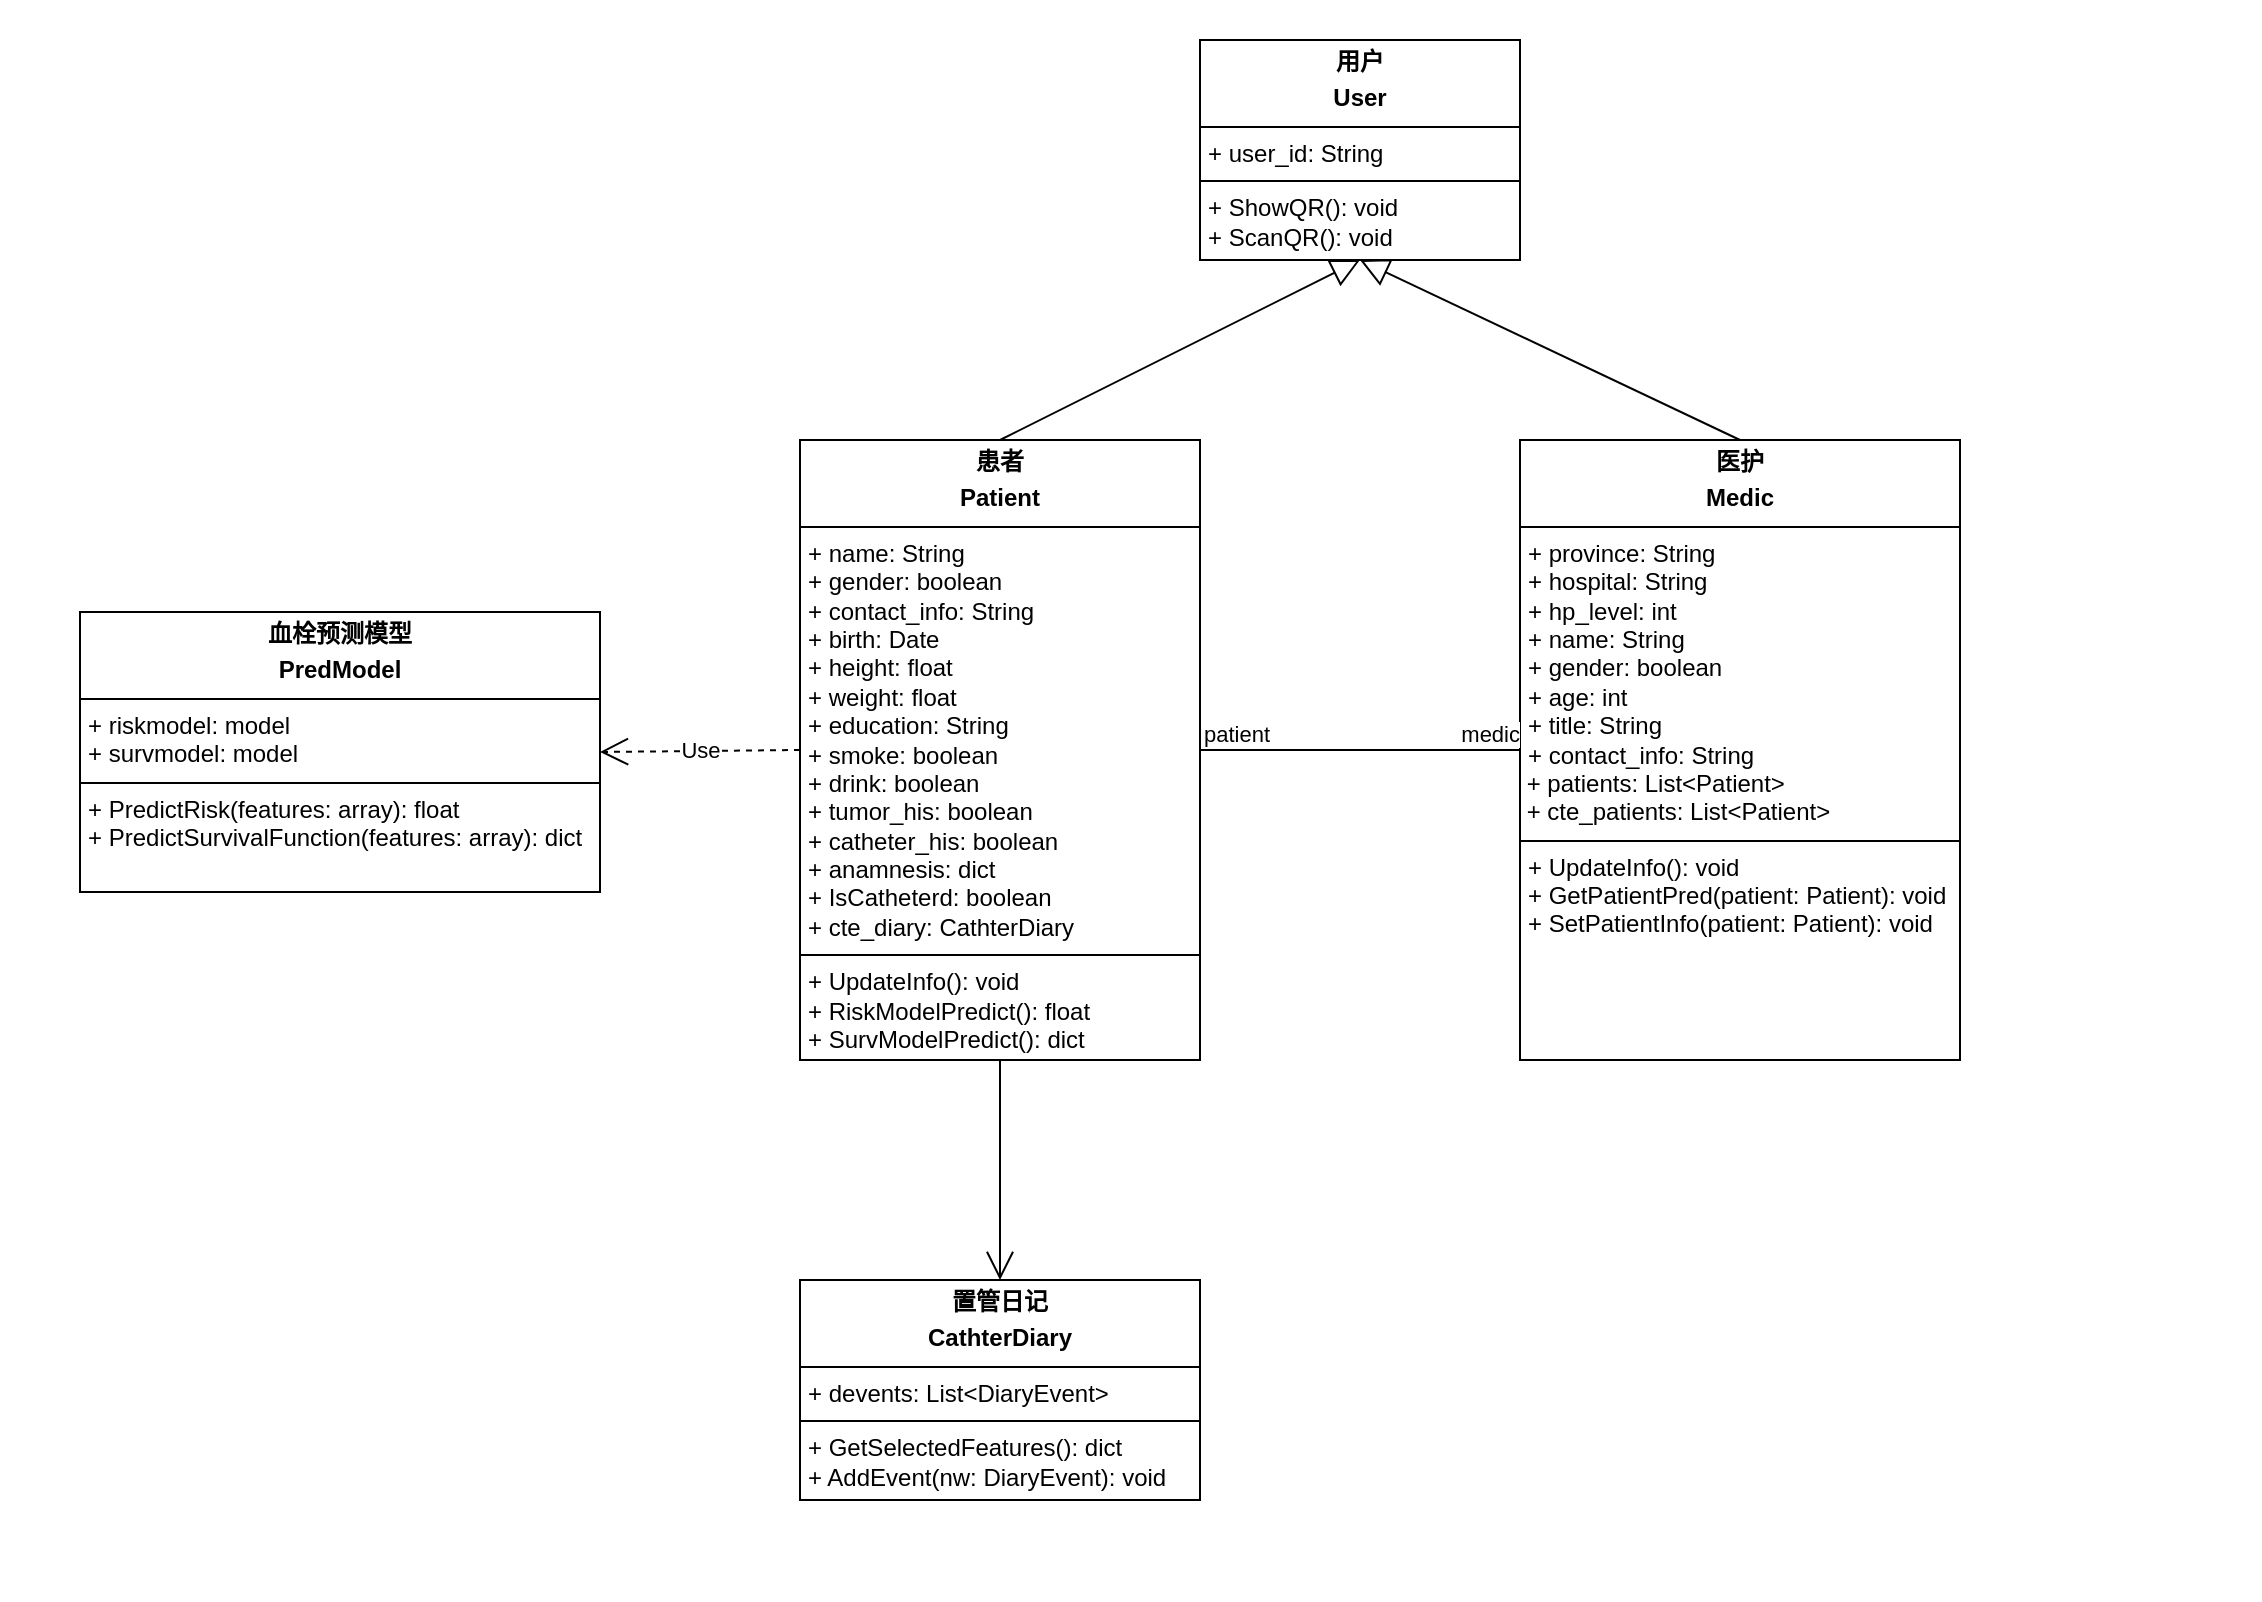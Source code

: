 <mxfile version="24.2.5" type="github">
  <diagram name="Page-1" id="9f46799a-70d6-7492-0946-bef42562c5a5">
    <mxGraphModel dx="2372" dy="686" grid="1" gridSize="10" guides="1" tooltips="1" connect="1" arrows="1" fold="1" page="1" pageScale="1" pageWidth="1100" pageHeight="850" background="none" math="0" shadow="0">
      <root>
        <mxCell id="0" />
        <mxCell id="1" parent="0" />
        <mxCell id="KEdp7Dv5nMZ1zNsUdraF-49" value="" style="rounded=0;whiteSpace=wrap;html=1;movable=1;resizable=1;rotatable=1;deletable=1;editable=1;locked=0;connectable=1;strokeColor=none;" vertex="1" parent="1">
          <mxGeometry x="-70" y="20" width="1130" height="800" as="geometry" />
        </mxCell>
        <mxCell id="KEdp7Dv5nMZ1zNsUdraF-30" value="&lt;p style=&quot;margin:0px;margin-top:4px;text-align:center;&quot;&gt;&lt;b&gt;置管日记&lt;/b&gt;&lt;/p&gt;&lt;p style=&quot;margin:0px;margin-top:4px;text-align:center;&quot;&gt;&lt;b&gt;CathterDiary&lt;/b&gt;&lt;/p&gt;&lt;hr size=&quot;1&quot; style=&quot;border-style:solid;&quot;&gt;&lt;p style=&quot;margin:0px;margin-left:4px;&quot;&gt;+ devents: List&amp;lt;DiaryEvent&amp;gt;&lt;/p&gt;&lt;hr size=&quot;1&quot; style=&quot;border-style:solid;&quot;&gt;&lt;p style=&quot;margin:0px;margin-left:4px;&quot;&gt;+ GetSelectedFeatures(): dict&lt;/p&gt;&lt;p style=&quot;margin:0px;margin-left:4px;&quot;&gt;+ AddEvent(nw: DiaryEvent): void&lt;/p&gt;" style="verticalAlign=top;align=left;overflow=fill;html=1;whiteSpace=wrap;" vertex="1" parent="1">
          <mxGeometry x="330" y="660" width="200" height="110" as="geometry" />
        </mxCell>
        <mxCell id="KEdp7Dv5nMZ1zNsUdraF-32" value="&lt;p style=&quot;margin:0px;margin-top:4px;text-align:center;&quot;&gt;&lt;b&gt;患者&lt;/b&gt;&lt;/p&gt;&lt;p style=&quot;margin:0px;margin-top:4px;text-align:center;&quot;&gt;&lt;b&gt;Patient&lt;/b&gt;&lt;/p&gt;&lt;hr size=&quot;1&quot; style=&quot;border-style:solid;&quot;&gt;&lt;p style=&quot;margin:0px;margin-left:4px;&quot;&gt;+ name: String&lt;/p&gt;&lt;p style=&quot;margin:0px;margin-left:4px;&quot;&gt;+ gender: boolean&lt;/p&gt;&lt;p style=&quot;margin:0px;margin-left:4px;&quot;&gt;+ contact_info: String&lt;/p&gt;&lt;p style=&quot;margin:0px;margin-left:4px;&quot;&gt;+ birth: Date&lt;/p&gt;&lt;p style=&quot;margin:0px;margin-left:4px;&quot;&gt;+ height: float&lt;/p&gt;&lt;p style=&quot;margin:0px;margin-left:4px;&quot;&gt;+ weight: float&lt;/p&gt;&lt;p style=&quot;margin:0px;margin-left:4px;&quot;&gt;+ education: String&lt;/p&gt;&lt;p style=&quot;margin:0px;margin-left:4px;&quot;&gt;+ smoke: boolean&lt;/p&gt;&lt;p style=&quot;margin:0px;margin-left:4px;&quot;&gt;+ drink: boolean&lt;/p&gt;&lt;p style=&quot;margin:0px;margin-left:4px;&quot;&gt;+ tumor_his: boolean&lt;/p&gt;&lt;p style=&quot;margin:0px;margin-left:4px;&quot;&gt;+ catheter_his: boolean&lt;/p&gt;&lt;p style=&quot;margin:0px;margin-left:4px;&quot;&gt;+ anamnesis: dict&lt;/p&gt;&lt;p style=&quot;margin:0px;margin-left:4px;&quot;&gt;+ IsCatheterd: boolean&lt;/p&gt;&lt;p style=&quot;margin:0px;margin-left:4px;&quot;&gt;+ cte_diary: CathterDiary&lt;/p&gt;&lt;hr size=&quot;1&quot; style=&quot;border-style:solid;&quot;&gt;&lt;p style=&quot;margin:0px;margin-left:4px;&quot;&gt;+ UpdateInfo(): void&lt;/p&gt;&lt;p style=&quot;margin:0px;margin-left:4px;&quot;&gt;+ RiskModelPredict(): float&lt;/p&gt;&lt;p style=&quot;margin:0px;margin-left:4px;&quot;&gt;+ SurvModelPredict(): dict&lt;/p&gt;" style="verticalAlign=top;align=left;overflow=fill;html=1;whiteSpace=wrap;" vertex="1" parent="1">
          <mxGeometry x="330" y="240" width="200" height="310" as="geometry" />
        </mxCell>
        <mxCell id="KEdp7Dv5nMZ1zNsUdraF-33" value="&lt;p style=&quot;margin:0px;margin-top:4px;text-align:center;&quot;&gt;&lt;b&gt;医护&lt;/b&gt;&lt;/p&gt;&lt;p style=&quot;margin:0px;margin-top:4px;text-align:center;&quot;&gt;&lt;b&gt;Medic&lt;/b&gt;&lt;/p&gt;&lt;hr size=&quot;1&quot; style=&quot;border-style:solid;&quot;&gt;&lt;p style=&quot;margin:0px;margin-left:4px;&quot;&gt;+ province: String&lt;/p&gt;&lt;p style=&quot;margin:0px;margin-left:4px;&quot;&gt;+ hospital: String&lt;/p&gt;&lt;p style=&quot;margin:0px;margin-left:4px;&quot;&gt;+ hp_level: int&lt;/p&gt;&lt;p style=&quot;margin:0px;margin-left:4px;&quot;&gt;+ name: String&lt;/p&gt;&lt;p style=&quot;margin:0px;margin-left:4px;&quot;&gt;+ gender: boolean&lt;/p&gt;&lt;p style=&quot;margin:0px;margin-left:4px;&quot;&gt;+ age: int&lt;/p&gt;&lt;p style=&quot;margin:0px;margin-left:4px;&quot;&gt;+ title: String&lt;/p&gt;&lt;p style=&quot;margin:0px;margin-left:4px;&quot;&gt;+ contact_info: String&lt;/p&gt;&amp;nbsp;+ patients: List&amp;lt;Patient&amp;gt;&lt;div&gt;&amp;nbsp;+ cte_patients: List&amp;lt;Patient&amp;gt;&lt;br&gt;&lt;hr size=&quot;1&quot; style=&quot;border-style:solid;&quot;&gt;&lt;p style=&quot;margin:0px;margin-left:4px;&quot;&gt;+ UpdateInfo(): void&lt;/p&gt;&lt;p style=&quot;margin:0px;margin-left:4px;&quot;&gt;+ GetPatientPred(patient: Patient): void&lt;/p&gt;&lt;p style=&quot;margin:0px;margin-left:4px;&quot;&gt;+ SetPatientInfo(patient: Patient): void&lt;/p&gt;&lt;p style=&quot;margin:0px;margin-left:4px;&quot;&gt;&lt;br&gt;&lt;/p&gt;&lt;/div&gt;" style="verticalAlign=top;align=left;overflow=fill;html=1;whiteSpace=wrap;" vertex="1" parent="1">
          <mxGeometry x="690" y="240" width="220" height="310" as="geometry" />
        </mxCell>
        <mxCell id="KEdp7Dv5nMZ1zNsUdraF-34" value="&lt;p style=&quot;margin:0px;margin-top:4px;text-align:center;&quot;&gt;&lt;b&gt;用户&lt;/b&gt;&lt;/p&gt;&lt;p style=&quot;margin:0px;margin-top:4px;text-align:center;&quot;&gt;&lt;b&gt;User&lt;/b&gt;&lt;/p&gt;&lt;hr size=&quot;1&quot; style=&quot;border-style:solid;&quot;&gt;&lt;p style=&quot;margin:0px;margin-left:4px;&quot;&gt;+ user_id: String&lt;/p&gt;&lt;hr size=&quot;1&quot; style=&quot;border-style:solid;&quot;&gt;&lt;p style=&quot;margin:0px;margin-left:4px;&quot;&gt;+ ShowQR(): void&lt;/p&gt;&lt;p style=&quot;margin:0px;margin-left:4px;&quot;&gt;+ ScanQR(): void&lt;/p&gt;" style="verticalAlign=top;align=left;overflow=fill;html=1;whiteSpace=wrap;" vertex="1" parent="1">
          <mxGeometry x="530" y="40" width="160" height="110" as="geometry" />
        </mxCell>
        <mxCell id="KEdp7Dv5nMZ1zNsUdraF-36" value="" style="edgeStyle=none;html=1;endSize=12;endArrow=block;endFill=0;rounded=0;exitX=0.5;exitY=0;exitDx=0;exitDy=0;entryX=0.5;entryY=1;entryDx=0;entryDy=0;" edge="1" parent="1" source="KEdp7Dv5nMZ1zNsUdraF-32" target="KEdp7Dv5nMZ1zNsUdraF-34">
          <mxGeometry width="160" relative="1" as="geometry">
            <mxPoint x="550" y="360" as="sourcePoint" />
            <mxPoint x="710" y="360" as="targetPoint" />
          </mxGeometry>
        </mxCell>
        <mxCell id="KEdp7Dv5nMZ1zNsUdraF-37" value="" style="edgeStyle=none;html=1;endSize=12;endArrow=block;endFill=0;rounded=0;exitX=0.5;exitY=0;exitDx=0;exitDy=0;entryX=0.5;entryY=1;entryDx=0;entryDy=0;" edge="1" parent="1" source="KEdp7Dv5nMZ1zNsUdraF-33" target="KEdp7Dv5nMZ1zNsUdraF-34">
          <mxGeometry width="160" relative="1" as="geometry">
            <mxPoint x="440" y="240" as="sourcePoint" />
            <mxPoint x="620" y="140" as="targetPoint" />
          </mxGeometry>
        </mxCell>
        <mxCell id="KEdp7Dv5nMZ1zNsUdraF-38" value="" style="endArrow=none;html=1;edgeStyle=orthogonalEdgeStyle;rounded=0;entryX=0;entryY=0.5;entryDx=0;entryDy=0;exitX=1;exitY=0.5;exitDx=0;exitDy=0;" edge="1" parent="1" source="KEdp7Dv5nMZ1zNsUdraF-32" target="KEdp7Dv5nMZ1zNsUdraF-33">
          <mxGeometry relative="1" as="geometry">
            <mxPoint x="540" y="410" as="sourcePoint" />
            <mxPoint x="720" y="420" as="targetPoint" />
          </mxGeometry>
        </mxCell>
        <mxCell id="KEdp7Dv5nMZ1zNsUdraF-39" value="patient" style="edgeLabel;resizable=0;html=1;align=left;verticalAlign=bottom;" connectable="0" vertex="1" parent="KEdp7Dv5nMZ1zNsUdraF-38">
          <mxGeometry x="-1" relative="1" as="geometry" />
        </mxCell>
        <mxCell id="KEdp7Dv5nMZ1zNsUdraF-40" value="medic" style="edgeLabel;resizable=0;html=1;align=right;verticalAlign=bottom;" connectable="0" vertex="1" parent="KEdp7Dv5nMZ1zNsUdraF-38">
          <mxGeometry x="1" relative="1" as="geometry" />
        </mxCell>
        <mxCell id="KEdp7Dv5nMZ1zNsUdraF-44" value="" style="endArrow=open;endFill=1;endSize=12;html=1;rounded=0;exitX=0.5;exitY=1;exitDx=0;exitDy=0;entryX=0.5;entryY=0;entryDx=0;entryDy=0;" edge="1" parent="1" source="KEdp7Dv5nMZ1zNsUdraF-32" target="KEdp7Dv5nMZ1zNsUdraF-30">
          <mxGeometry width="160" relative="1" as="geometry">
            <mxPoint x="520" y="650" as="sourcePoint" />
            <mxPoint x="430" y="740" as="targetPoint" />
          </mxGeometry>
        </mxCell>
        <mxCell id="KEdp7Dv5nMZ1zNsUdraF-50" value="Use" style="endArrow=open;endSize=12;dashed=1;html=1;rounded=0;exitX=0;exitY=0.5;exitDx=0;exitDy=0;entryX=1;entryY=0.5;entryDx=0;entryDy=0;" edge="1" parent="1" source="KEdp7Dv5nMZ1zNsUdraF-32" target="KEdp7Dv5nMZ1zNsUdraF-51">
          <mxGeometry width="160" relative="1" as="geometry">
            <mxPoint x="70" y="350" as="sourcePoint" />
            <mxPoint x="260" y="390" as="targetPoint" />
          </mxGeometry>
        </mxCell>
        <mxCell id="KEdp7Dv5nMZ1zNsUdraF-51" value="&lt;p style=&quot;margin:0px;margin-top:4px;text-align:center;&quot;&gt;&lt;b&gt;血栓预测模型&lt;/b&gt;&lt;/p&gt;&lt;p style=&quot;margin:0px;margin-top:4px;text-align:center;&quot;&gt;&lt;b&gt;PredModel&lt;/b&gt;&lt;/p&gt;&lt;hr size=&quot;1&quot; style=&quot;border-style:solid;&quot;&gt;&lt;p style=&quot;margin:0px;margin-left:4px;&quot;&gt;+ riskmodel: model&lt;/p&gt;&lt;p style=&quot;margin:0px;margin-left:4px;&quot;&gt;+ survmodel: model&lt;/p&gt;&lt;hr size=&quot;1&quot; style=&quot;border-style:solid;&quot;&gt;&lt;p style=&quot;margin:0px;margin-left:4px;&quot;&gt;+ PredictRisk(features: array): float&lt;/p&gt;&lt;p style=&quot;margin:0px;margin-left:4px;&quot;&gt;+ PredictSurvivalFunction(features: array): dict&lt;/p&gt;" style="verticalAlign=top;align=left;overflow=fill;html=1;whiteSpace=wrap;" vertex="1" parent="1">
          <mxGeometry x="-30" y="326" width="260" height="140" as="geometry" />
        </mxCell>
      </root>
    </mxGraphModel>
  </diagram>
</mxfile>
